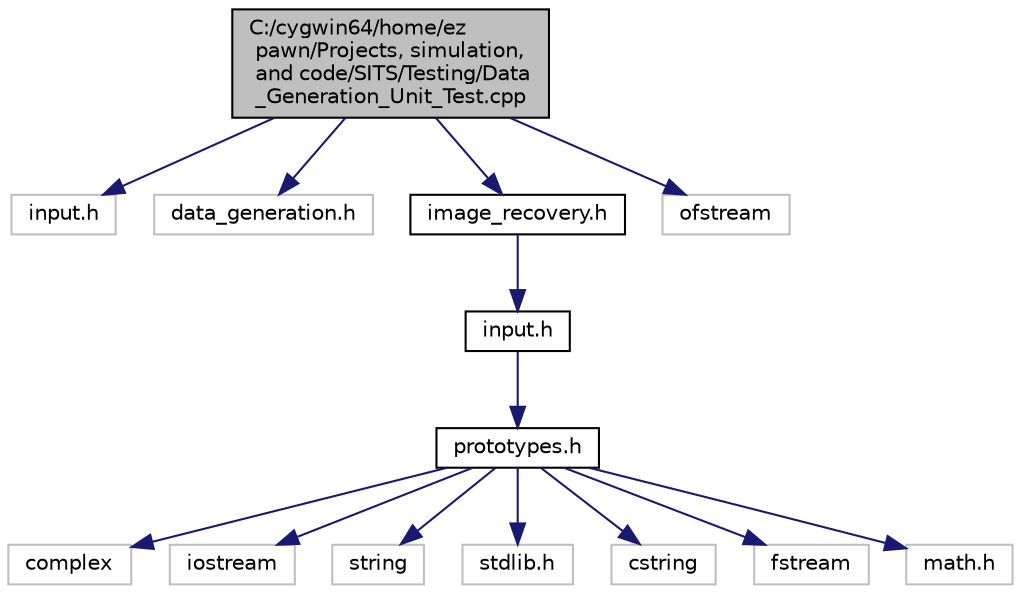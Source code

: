 digraph "C:/cygwin64/home/ez pawn/Projects, simulation, and code/SITS/Testing/Data_Generation_Unit_Test.cpp"
{
  edge [fontname="Helvetica",fontsize="10",labelfontname="Helvetica",labelfontsize="10"];
  node [fontname="Helvetica",fontsize="10",shape=record];
  Node0 [label="C:/cygwin64/home/ez\l pawn/Projects, simulation,\l and code/SITS/Testing/Data\l_Generation_Unit_Test.cpp",height=0.2,width=0.4,color="black", fillcolor="grey75", style="filled", fontcolor="black"];
  Node0 -> Node1 [color="midnightblue",fontsize="10",style="solid"];
  Node1 [label="input.h",height=0.2,width=0.4,color="grey75", fillcolor="white", style="filled"];
  Node0 -> Node2 [color="midnightblue",fontsize="10",style="solid"];
  Node2 [label="data_generation.h",height=0.2,width=0.4,color="grey75", fillcolor="white", style="filled"];
  Node0 -> Node3 [color="midnightblue",fontsize="10",style="solid"];
  Node3 [label="image_recovery.h",height=0.2,width=0.4,color="black", fillcolor="white", style="filled",URL="$_image___recovery_8h.html"];
  Node3 -> Node4 [color="midnightblue",fontsize="10",style="solid"];
  Node4 [label="input.h",height=0.2,width=0.4,color="black", fillcolor="white", style="filled",URL="$_image___recovery_2_input_8h.html"];
  Node4 -> Node5 [color="midnightblue",fontsize="10",style="solid"];
  Node5 [label="prototypes.h",height=0.2,width=0.4,color="black", fillcolor="white", style="filled",URL="$_image___recovery_2_prototypes_8h.html"];
  Node5 -> Node6 [color="midnightblue",fontsize="10",style="solid"];
  Node6 [label="complex",height=0.2,width=0.4,color="grey75", fillcolor="white", style="filled"];
  Node5 -> Node7 [color="midnightblue",fontsize="10",style="solid"];
  Node7 [label="iostream",height=0.2,width=0.4,color="grey75", fillcolor="white", style="filled"];
  Node5 -> Node8 [color="midnightblue",fontsize="10",style="solid"];
  Node8 [label="string",height=0.2,width=0.4,color="grey75", fillcolor="white", style="filled"];
  Node5 -> Node9 [color="midnightblue",fontsize="10",style="solid"];
  Node9 [label="stdlib.h",height=0.2,width=0.4,color="grey75", fillcolor="white", style="filled"];
  Node5 -> Node10 [color="midnightblue",fontsize="10",style="solid"];
  Node10 [label="cstring",height=0.2,width=0.4,color="grey75", fillcolor="white", style="filled"];
  Node5 -> Node11 [color="midnightblue",fontsize="10",style="solid"];
  Node11 [label="fstream",height=0.2,width=0.4,color="grey75", fillcolor="white", style="filled"];
  Node5 -> Node12 [color="midnightblue",fontsize="10",style="solid"];
  Node12 [label="math.h",height=0.2,width=0.4,color="grey75", fillcolor="white", style="filled"];
  Node0 -> Node13 [color="midnightblue",fontsize="10",style="solid"];
  Node13 [label="ofstream",height=0.2,width=0.4,color="grey75", fillcolor="white", style="filled"];
}
